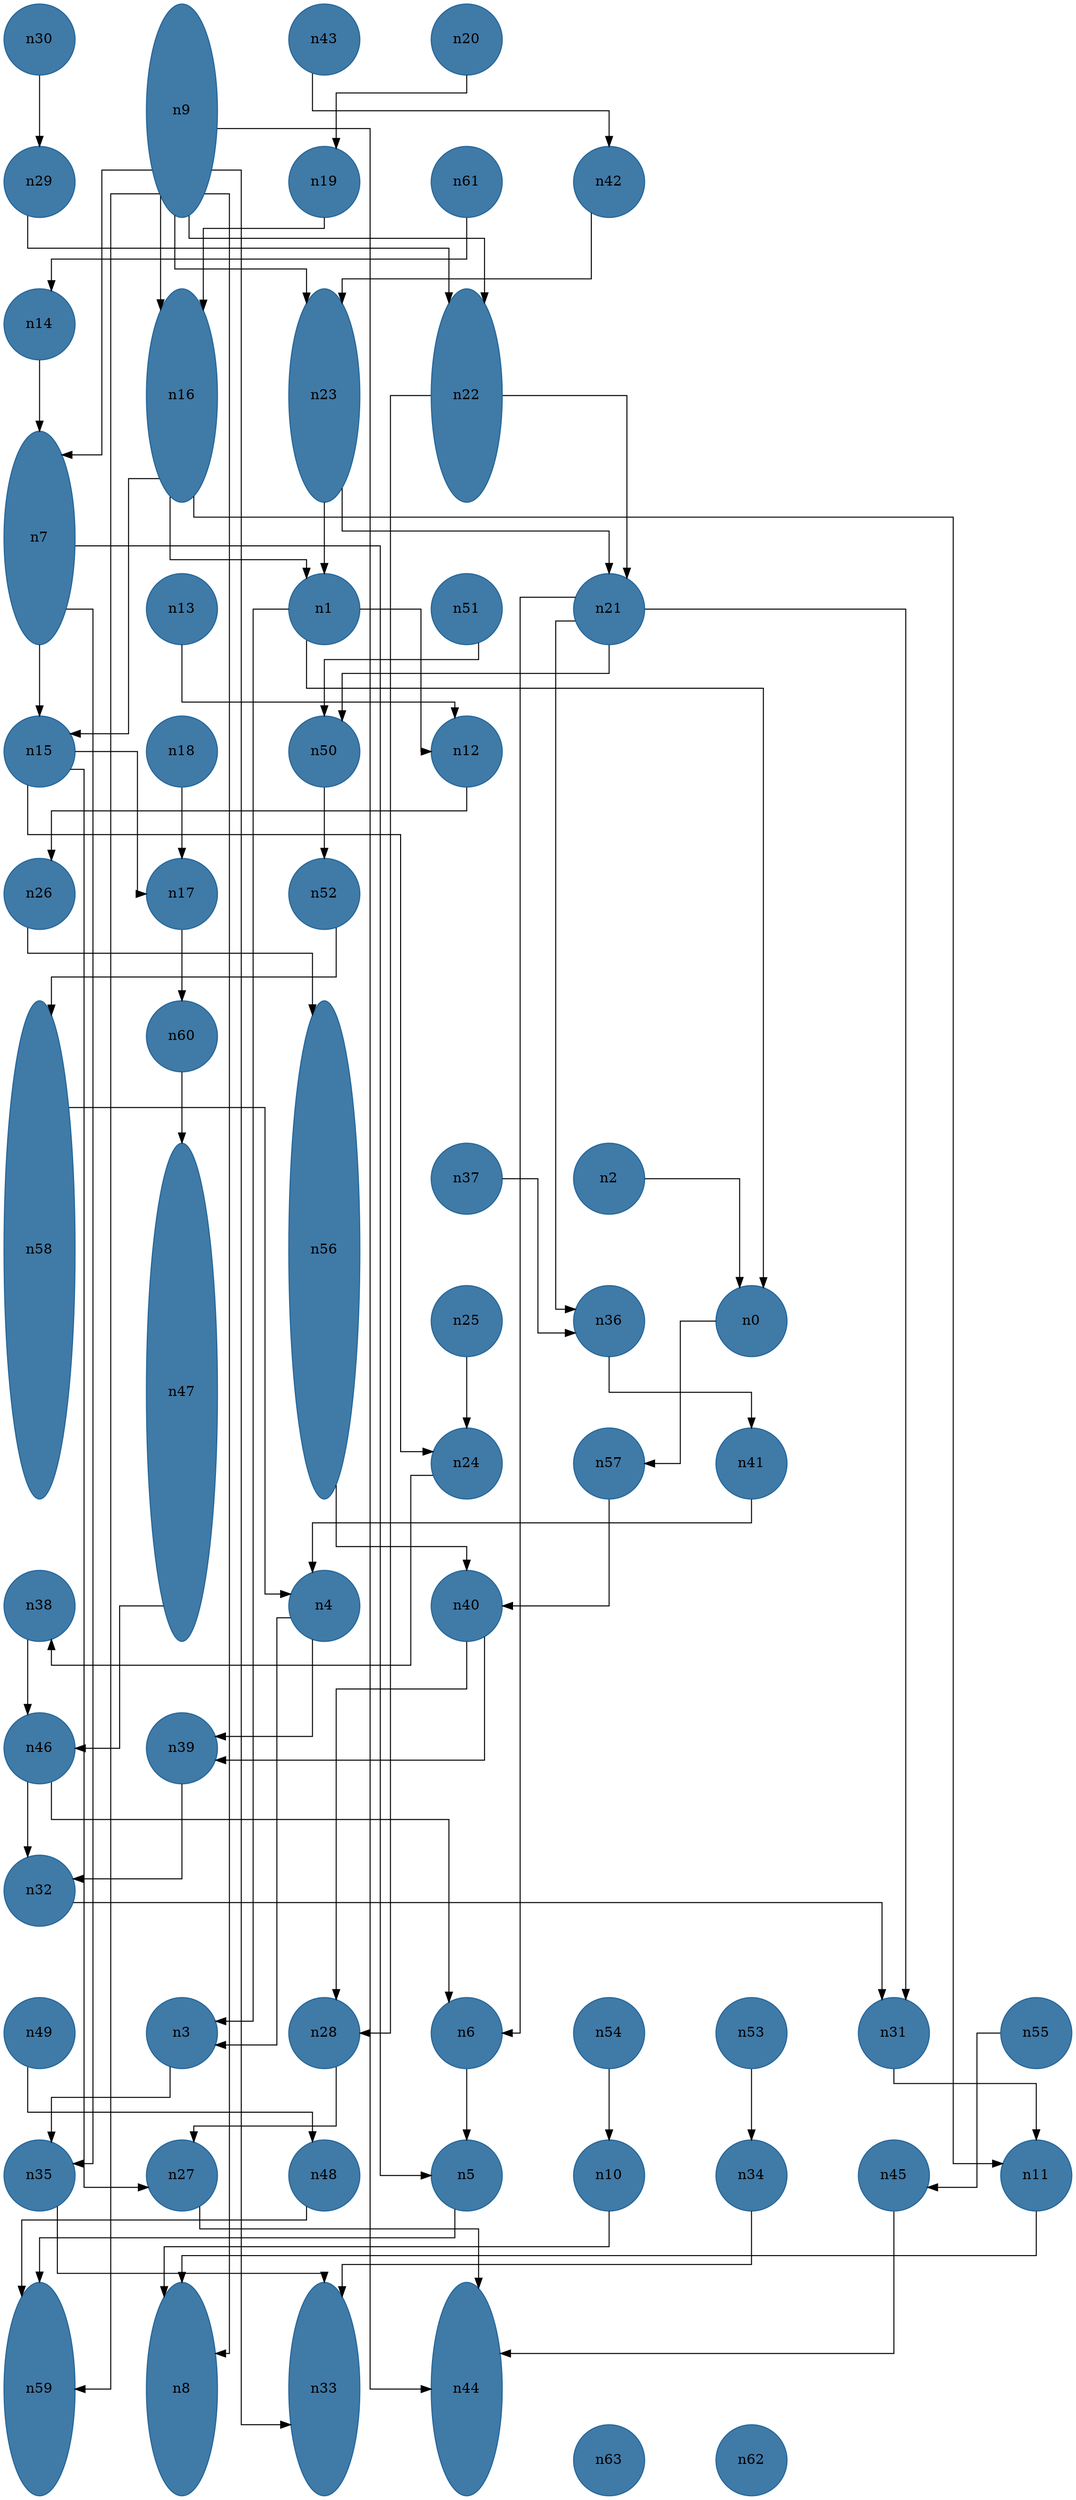 //do not use DOT to generate pdf use NEATO or FDP
digraph{
layout="neato";
splines="ortho";
n30[shape="ellipse", style="filled", color="#004E8ABF", pos="0,36!", height="1", width="1"];
n30 -> n29;
n9[shape="ellipse", style="filled", color="#004E8ABF", pos="2,35!", height="3", width="1"];
n9 -> n16;
n9 -> n59;
n9 -> n7;
n9 -> n8;
n9 -> n23;
n9 -> n33;
n9 -> n22;
n9 -> n44;
n43[shape="ellipse", style="filled", color="#004E8ABF", pos="4,36!", height="1", width="1"];
n43 -> n42;
n20[shape="ellipse", style="filled", color="#004E8ABF", pos="6,36!", height="1", width="1"];
n20 -> n19;
n29[shape="ellipse", style="filled", color="#004E8ABF", pos="0,34!", height="1", width="1"];
n29 -> n22;
n19[shape="ellipse", style="filled", color="#004E8ABF", pos="4,34!", height="1", width="1"];
n19 -> n16;
n61[shape="ellipse", style="filled", color="#004E8ABF", pos="6,34!", height="1", width="1"];
n61 -> n14;
n42[shape="ellipse", style="filled", color="#004E8ABF", pos="8,34!", height="1", width="1"];
n42 -> n23;
n14[shape="ellipse", style="filled", color="#004E8ABF", pos="0,32!", height="1", width="1"];
n14 -> n7;
n16[shape="ellipse", style="filled", color="#004E8ABF", pos="2,31!", height="3", width="1"];
n16 -> n15;
n16 -> n1;
n16 -> n11;
n23[shape="ellipse", style="filled", color="#004E8ABF", pos="4,31!", height="3", width="1"];
n23 -> n1;
n23 -> n21;
n22[shape="ellipse", style="filled", color="#004E8ABF", pos="6,31!", height="3", width="1"];
n22 -> n28;
n22 -> n21;
n7[shape="ellipse", style="filled", color="#004E8ABF", pos="0,29!", height="3", width="1"];
n7 -> n35;
n7 -> n15;
n7 -> n5;
n13[shape="ellipse", style="filled", color="#004E8ABF", pos="2,28!", height="1", width="1"];
n13 -> n12;
n1[shape="ellipse", style="filled", color="#004E8ABF", pos="4,28!", height="1", width="1"];
n1 -> n0;
n1 -> n3;
n1 -> n12;
n51[shape="ellipse", style="filled", color="#004E8ABF", pos="6,28!", height="1", width="1"];
n51 -> n50;
n21[shape="ellipse", style="filled", color="#004E8ABF", pos="8,28!", height="1", width="1"];
n21 -> n36;
n21 -> n50;
n21 -> n6;
n21 -> n31;
n15[shape="ellipse", style="filled", color="#004E8ABF", pos="0,26!", height="1", width="1"];
n15 -> n24;
n15 -> n27;
n15 -> n17;
n18[shape="ellipse", style="filled", color="#004E8ABF", pos="2,26!", height="1", width="1"];
n18 -> n17;
n50[shape="ellipse", style="filled", color="#004E8ABF", pos="4,26!", height="1", width="1"];
n50 -> n52;
n12[shape="ellipse", style="filled", color="#004E8ABF", pos="6,26!", height="1", width="1"];
n12 -> n26;
n26[shape="ellipse", style="filled", color="#004E8ABF", pos="0,24!", height="1", width="1"];
n26 -> n56;
n17[shape="ellipse", style="filled", color="#004E8ABF", pos="2,24!", height="1", width="1"];
n17 -> n60;
n52[shape="ellipse", style="filled", color="#004E8ABF", pos="4,24!", height="1", width="1"];
n52 -> n58;
n58[shape="ellipse", style="filled", color="#004E8ABF", pos="0,19!", height="7", width="1"];
n58 -> n4;
n60[shape="ellipse", style="filled", color="#004E8ABF", pos="2,22!", height="1", width="1"];
n60 -> n47;
n56[shape="ellipse", style="filled", color="#004E8ABF", pos="4,19!", height="7", width="1"];
n56 -> n40;
n47[shape="ellipse", style="filled", color="#004E8ABF", pos="2,17!", height="7", width="1"];
n47 -> n46;
n37[shape="ellipse", style="filled", color="#004E8ABF", pos="6,20!", height="1", width="1"];
n37 -> n36;
n2[shape="ellipse", style="filled", color="#004E8ABF", pos="8,20!", height="1", width="1"];
n2 -> n0;
n25[shape="ellipse", style="filled", color="#004E8ABF", pos="6,18!", height="1", width="1"];
n25 -> n24;
n36[shape="ellipse", style="filled", color="#004E8ABF", pos="8,18!", height="1", width="1"];
n36 -> n41;
n0[shape="ellipse", style="filled", color="#004E8ABF", pos="10,18!", height="1", width="1"];
n0 -> n57;
n24[shape="ellipse", style="filled", color="#004E8ABF", pos="6,16!", height="1", width="1"];
n24 -> n38;
n57[shape="ellipse", style="filled", color="#004E8ABF", pos="8,16!", height="1", width="1"];
n57 -> n40;
n41[shape="ellipse", style="filled", color="#004E8ABF", pos="10,16!", height="1", width="1"];
n41 -> n4;
n38[shape="ellipse", style="filled", color="#004E8ABF", pos="0,14!", height="1", width="1"];
n38 -> n46;
n4[shape="ellipse", style="filled", color="#004E8ABF", pos="4,14!", height="1", width="1"];
n4 -> n3;
n4 -> n39;
n40[shape="ellipse", style="filled", color="#004E8ABF", pos="6,14!", height="1", width="1"];
n40 -> n39;
n40 -> n28;
n46[shape="ellipse", style="filled", color="#004E8ABF", pos="0,12!", height="1", width="1"];
n46 -> n6;
n46 -> n32;
n39[shape="ellipse", style="filled", color="#004E8ABF", pos="2,12!", height="1", width="1"];
n39 -> n32;
n32[shape="ellipse", style="filled", color="#004E8ABF", pos="0,10!", height="1", width="1"];
n32 -> n31;
n49[shape="ellipse", style="filled", color="#004E8ABF", pos="0,8!", height="1", width="1"];
n49 -> n48;
n3[shape="ellipse", style="filled", color="#004E8ABF", pos="2,8!", height="1", width="1"];
n3 -> n35;
n28[shape="ellipse", style="filled", color="#004E8ABF", pos="4,8!", height="1", width="1"];
n28 -> n27;
n6[shape="ellipse", style="filled", color="#004E8ABF", pos="6,8!", height="1", width="1"];
n6 -> n5;
n54[shape="ellipse", style="filled", color="#004E8ABF", pos="8,8!", height="1", width="1"];
n54 -> n10;
n53[shape="ellipse", style="filled", color="#004E8ABF", pos="10,8!", height="1", width="1"];
n53 -> n34;
n31[shape="ellipse", style="filled", color="#004E8ABF", pos="12,8!", height="1", width="1"];
n31 -> n11;
n55[shape="ellipse", style="filled", color="#004E8ABF", pos="14,8!", height="1", width="1"];
n55 -> n45;
n35[shape="ellipse", style="filled", color="#004E8ABF", pos="0,6!", height="1", width="1"];
n35 -> n33;
n27[shape="ellipse", style="filled", color="#004E8ABF", pos="2,6!", height="1", width="1"];
n27 -> n44;
n48[shape="ellipse", style="filled", color="#004E8ABF", pos="4,6!", height="1", width="1"];
n48 -> n59;
n5[shape="ellipse", style="filled", color="#004E8ABF", pos="6,6!", height="1", width="1"];
n5 -> n59;
n10[shape="ellipse", style="filled", color="#004E8ABF", pos="8,6!", height="1", width="1"];
n10 -> n8;
n34[shape="ellipse", style="filled", color="#004E8ABF", pos="10,6!", height="1", width="1"];
n34 -> n33;
n45[shape="ellipse", style="filled", color="#004E8ABF", pos="12,6!", height="1", width="1"];
n45 -> n44;
n11[shape="ellipse", style="filled", color="#004E8ABF", pos="14,6!", height="1", width="1"];
n11 -> n8;
n59[shape="ellipse", style="filled", color="#004E8ABF", pos="0,3!", height="3", width="1"];
n8[shape="ellipse", style="filled", color="#004E8ABF", pos="2,3!", height="3", width="1"];
n33[shape="ellipse", style="filled", color="#004E8ABF", pos="4,3!", height="3", width="1"];
n44[shape="ellipse", style="filled", color="#004E8ABF", pos="6,3!", height="3", width="1"];
n63[shape="ellipse", style="filled", color="#004E8ABF", pos="8,2!", height="1", width="1"];
n62[shape="ellipse", style="filled", color="#004E8ABF", pos="10,2!", height="1", width="1"];
}